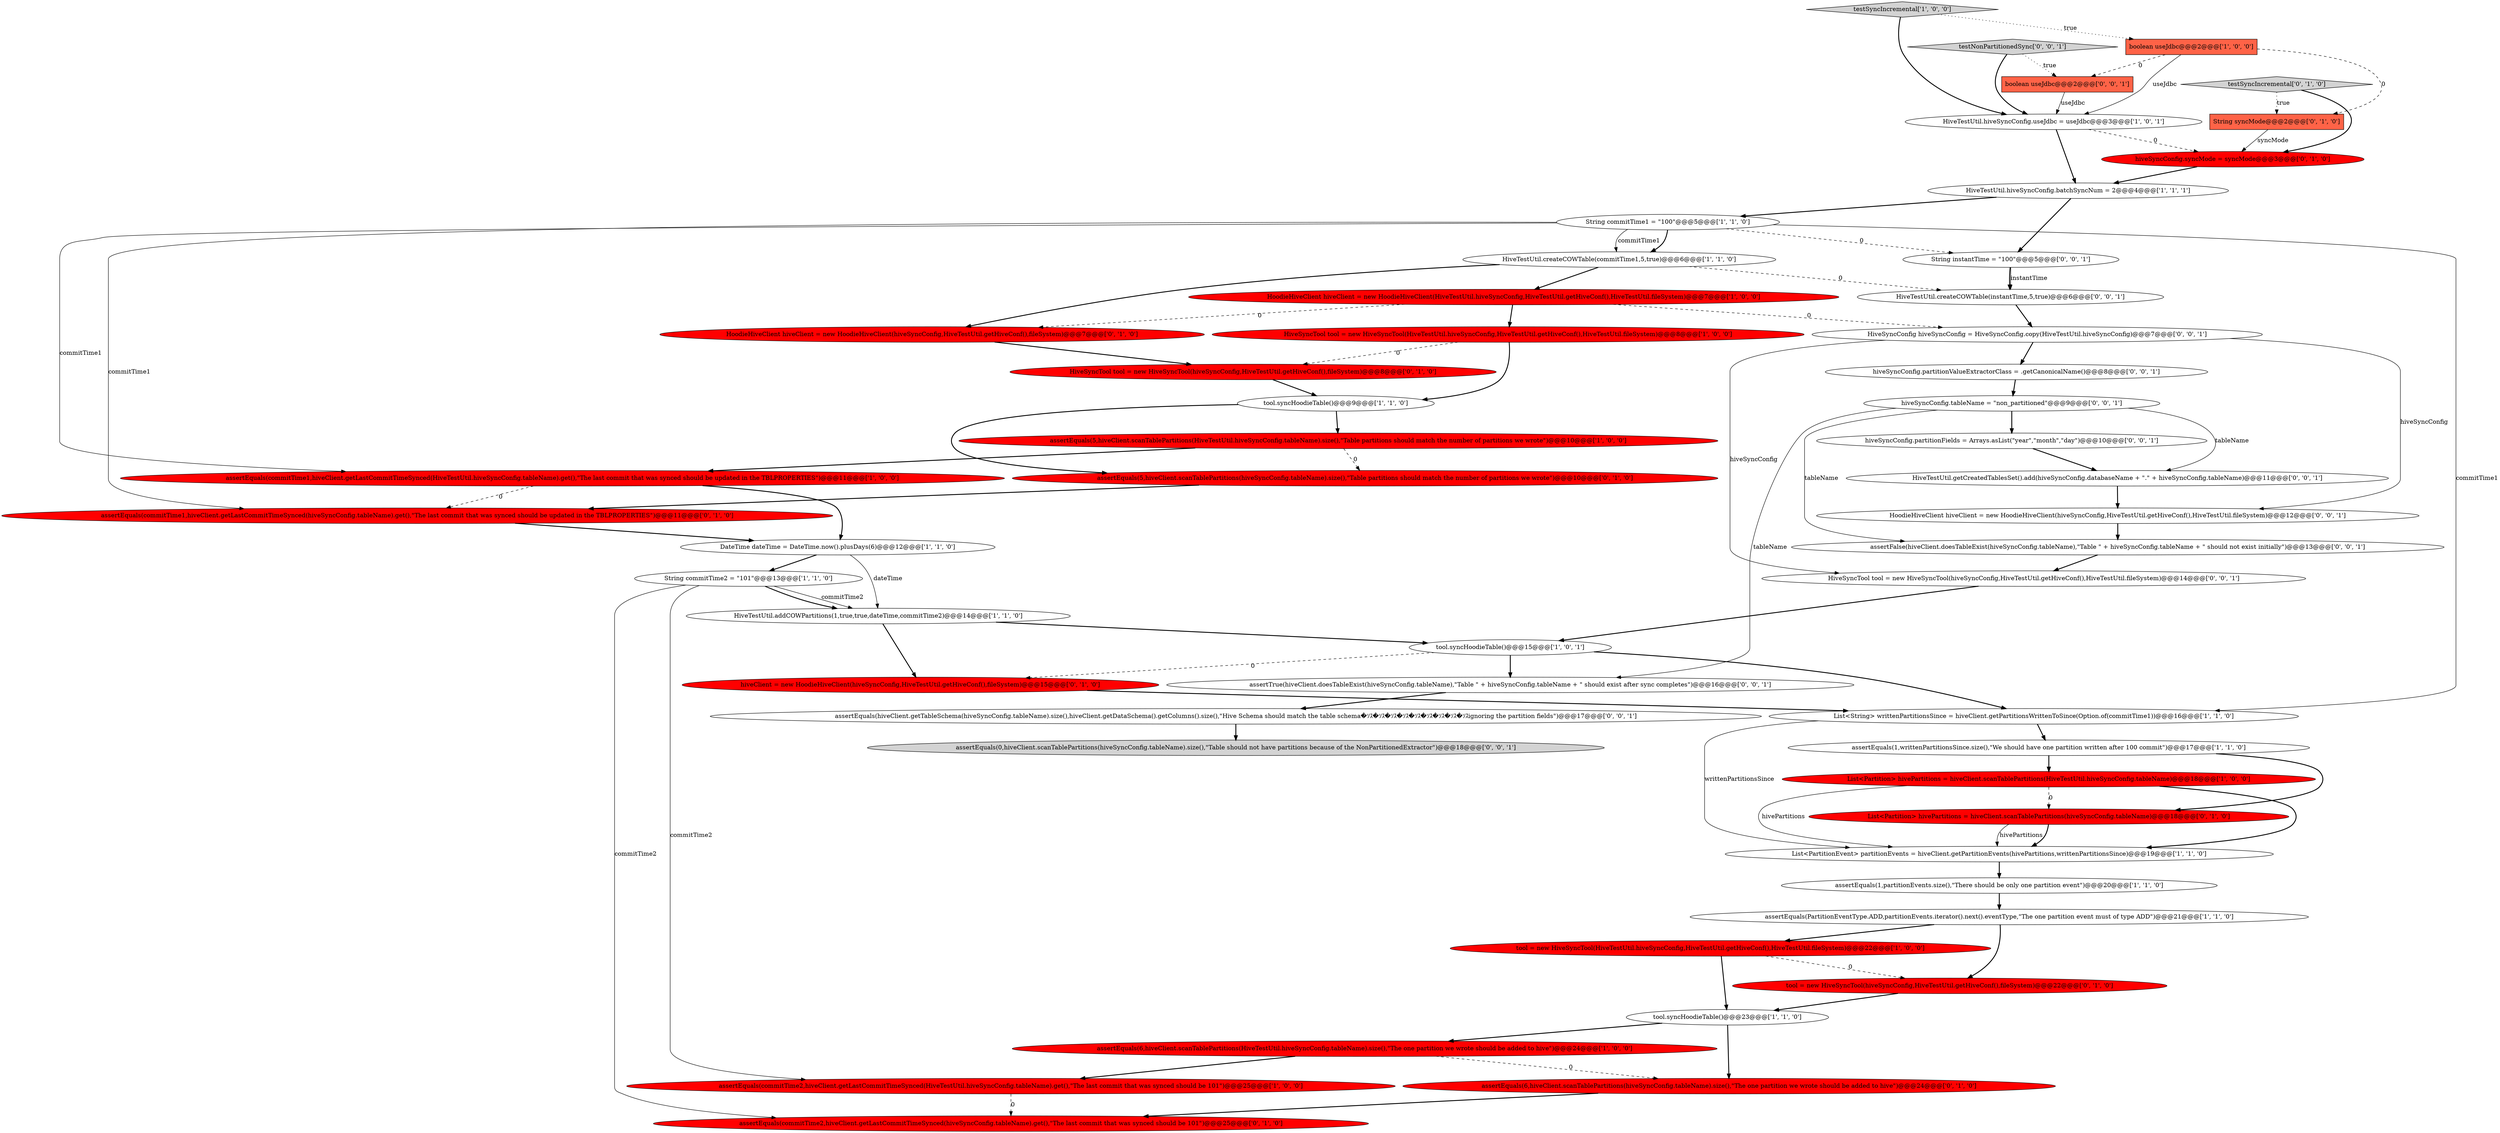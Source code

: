 digraph {
19 [style = filled, label = "List<PartitionEvent> partitionEvents = hiveClient.getPartitionEvents(hivePartitions,writtenPartitionsSince)@@@19@@@['1', '1', '0']", fillcolor = white, shape = ellipse image = "AAA0AAABBB1BBB"];
0 [style = filled, label = "HiveTestUtil.hiveSyncConfig.batchSyncNum = 2@@@4@@@['1', '1', '1']", fillcolor = white, shape = ellipse image = "AAA0AAABBB1BBB"];
6 [style = filled, label = "HiveTestUtil.createCOWTable(commitTime1,5,true)@@@6@@@['1', '1', '0']", fillcolor = white, shape = ellipse image = "AAA0AAABBB1BBB"];
40 [style = filled, label = "hiveSyncConfig.partitionValueExtractorClass = .getCanonicalName()@@@8@@@['0', '0', '1']", fillcolor = white, shape = ellipse image = "AAA0AAABBB3BBB"];
18 [style = filled, label = "tool.syncHoodieTable()@@@23@@@['1', '1', '0']", fillcolor = white, shape = ellipse image = "AAA0AAABBB1BBB"];
29 [style = filled, label = "List<Partition> hivePartitions = hiveClient.scanTablePartitions(hiveSyncConfig.tableName)@@@18@@@['0', '1', '0']", fillcolor = red, shape = ellipse image = "AAA1AAABBB2BBB"];
50 [style = filled, label = "String instantTime = \"100\"@@@5@@@['0', '0', '1']", fillcolor = white, shape = ellipse image = "AAA0AAABBB3BBB"];
4 [style = filled, label = "assertEquals(PartitionEventType.ADD,partitionEvents.iterator().next().eventType,\"The one partition event must of type ADD\")@@@21@@@['1', '1', '0']", fillcolor = white, shape = ellipse image = "AAA0AAABBB1BBB"];
51 [style = filled, label = "assertEquals(hiveClient.getTableSchema(hiveSyncConfig.tableName).size(),hiveClient.getDataSchema().getColumns().size(),\"Hive Schema should match the table schema�ｿｽ�ｿｽ�ｿｽ�ｿｽ�ｿｽ�ｿｽ�ｿｽ�ｿｽ�ｿｽignoring the partition fields\")@@@17@@@['0', '0', '1']", fillcolor = white, shape = ellipse image = "AAA0AAABBB3BBB"];
41 [style = filled, label = "HoodieHiveClient hiveClient = new HoodieHiveClient(hiveSyncConfig,HiveTestUtil.getHiveConf(),HiveTestUtil.fileSystem)@@@12@@@['0', '0', '1']", fillcolor = white, shape = ellipse image = "AAA0AAABBB3BBB"];
48 [style = filled, label = "HiveTestUtil.getCreatedTablesSet().add(hiveSyncConfig.databaseName + \".\" + hiveSyncConfig.tableName)@@@11@@@['0', '0', '1']", fillcolor = white, shape = ellipse image = "AAA0AAABBB3BBB"];
36 [style = filled, label = "String syncMode@@@2@@@['0', '1', '0']", fillcolor = tomato, shape = box image = "AAA1AAABBB2BBB"];
24 [style = filled, label = "HiveTestUtil.addCOWPartitions(1,true,true,dateTime,commitTime2)@@@14@@@['1', '1', '0']", fillcolor = white, shape = ellipse image = "AAA0AAABBB1BBB"];
30 [style = filled, label = "assertEquals(commitTime2,hiveClient.getLastCommitTimeSynced(hiveSyncConfig.tableName).get(),\"The last commit that was synced should be 101\")@@@25@@@['0', '1', '0']", fillcolor = red, shape = ellipse image = "AAA1AAABBB2BBB"];
32 [style = filled, label = "assertEquals(commitTime1,hiveClient.getLastCommitTimeSynced(hiveSyncConfig.tableName).get(),\"The last commit that was synced should be updated in the TBLPROPERTIES\")@@@11@@@['0', '1', '0']", fillcolor = red, shape = ellipse image = "AAA1AAABBB2BBB"];
42 [style = filled, label = "boolean useJdbc@@@2@@@['0', '0', '1']", fillcolor = tomato, shape = box image = "AAA0AAABBB3BBB"];
38 [style = filled, label = "hiveSyncConfig.tableName = \"non_partitioned\"@@@9@@@['0', '0', '1']", fillcolor = white, shape = ellipse image = "AAA0AAABBB3BBB"];
22 [style = filled, label = "assertEquals(5,hiveClient.scanTablePartitions(HiveTestUtil.hiveSyncConfig.tableName).size(),\"Table partitions should match the number of partitions we wrote\")@@@10@@@['1', '0', '0']", fillcolor = red, shape = ellipse image = "AAA1AAABBB1BBB"];
15 [style = filled, label = "String commitTime2 = \"101\"@@@13@@@['1', '1', '0']", fillcolor = white, shape = ellipse image = "AAA0AAABBB1BBB"];
46 [style = filled, label = "testNonPartitionedSync['0', '0', '1']", fillcolor = lightgray, shape = diamond image = "AAA0AAABBB3BBB"];
35 [style = filled, label = "assertEquals(5,hiveClient.scanTablePartitions(hiveSyncConfig.tableName).size(),\"Table partitions should match the number of partitions we wrote\")@@@10@@@['0', '1', '0']", fillcolor = red, shape = ellipse image = "AAA1AAABBB2BBB"];
7 [style = filled, label = "assertEquals(1,partitionEvents.size(),\"There should be only one partition event\")@@@20@@@['1', '1', '0']", fillcolor = white, shape = ellipse image = "AAA0AAABBB1BBB"];
25 [style = filled, label = "HoodieHiveClient hiveClient = new HoodieHiveClient(hiveSyncConfig,HiveTestUtil.getHiveConf(),fileSystem)@@@7@@@['0', '1', '0']", fillcolor = red, shape = ellipse image = "AAA1AAABBB2BBB"];
16 [style = filled, label = "DateTime dateTime = DateTime.now().plusDays(6)@@@12@@@['1', '1', '0']", fillcolor = white, shape = ellipse image = "AAA0AAABBB1BBB"];
11 [style = filled, label = "tool.syncHoodieTable()@@@9@@@['1', '1', '0']", fillcolor = white, shape = ellipse image = "AAA0AAABBB1BBB"];
28 [style = filled, label = "testSyncIncremental['0', '1', '0']", fillcolor = lightgray, shape = diamond image = "AAA0AAABBB2BBB"];
44 [style = filled, label = "hiveSyncConfig.partitionFields = Arrays.asList(\"year\",\"month\",\"day\")@@@10@@@['0', '0', '1']", fillcolor = white, shape = ellipse image = "AAA0AAABBB3BBB"];
49 [style = filled, label = "assertFalse(hiveClient.doesTableExist(hiveSyncConfig.tableName),\"Table \" + hiveSyncConfig.tableName + \" should not exist initially\")@@@13@@@['0', '0', '1']", fillcolor = white, shape = ellipse image = "AAA0AAABBB3BBB"];
1 [style = filled, label = "assertEquals(6,hiveClient.scanTablePartitions(HiveTestUtil.hiveSyncConfig.tableName).size(),\"The one partition we wrote should be added to hive\")@@@24@@@['1', '0', '0']", fillcolor = red, shape = ellipse image = "AAA1AAABBB1BBB"];
12 [style = filled, label = "tool.syncHoodieTable()@@@15@@@['1', '0', '1']", fillcolor = white, shape = ellipse image = "AAA0AAABBB1BBB"];
8 [style = filled, label = "assertEquals(commitTime2,hiveClient.getLastCommitTimeSynced(HiveTestUtil.hiveSyncConfig.tableName).get(),\"The last commit that was synced should be 101\")@@@25@@@['1', '0', '0']", fillcolor = red, shape = ellipse image = "AAA1AAABBB1BBB"];
23 [style = filled, label = "tool = new HiveSyncTool(HiveTestUtil.hiveSyncConfig,HiveTestUtil.getHiveConf(),HiveTestUtil.fileSystem)@@@22@@@['1', '0', '0']", fillcolor = red, shape = ellipse image = "AAA1AAABBB1BBB"];
47 [style = filled, label = "HiveTestUtil.createCOWTable(instantTime,5,true)@@@6@@@['0', '0', '1']", fillcolor = white, shape = ellipse image = "AAA0AAABBB3BBB"];
5 [style = filled, label = "testSyncIncremental['1', '0', '0']", fillcolor = lightgray, shape = diamond image = "AAA0AAABBB1BBB"];
45 [style = filled, label = "assertTrue(hiveClient.doesTableExist(hiveSyncConfig.tableName),\"Table \" + hiveSyncConfig.tableName + \" should exist after sync completes\")@@@16@@@['0', '0', '1']", fillcolor = white, shape = ellipse image = "AAA0AAABBB3BBB"];
27 [style = filled, label = "hiveSyncConfig.syncMode = syncMode@@@3@@@['0', '1', '0']", fillcolor = red, shape = ellipse image = "AAA1AAABBB2BBB"];
20 [style = filled, label = "assertEquals(commitTime1,hiveClient.getLastCommitTimeSynced(HiveTestUtil.hiveSyncConfig.tableName).get(),\"The last commit that was synced should be updated in the TBLPROPERTIES\")@@@11@@@['1', '0', '0']", fillcolor = red, shape = ellipse image = "AAA1AAABBB1BBB"];
31 [style = filled, label = "HiveSyncTool tool = new HiveSyncTool(hiveSyncConfig,HiveTestUtil.getHiveConf(),fileSystem)@@@8@@@['0', '1', '0']", fillcolor = red, shape = ellipse image = "AAA1AAABBB2BBB"];
26 [style = filled, label = "tool = new HiveSyncTool(hiveSyncConfig,HiveTestUtil.getHiveConf(),fileSystem)@@@22@@@['0', '1', '0']", fillcolor = red, shape = ellipse image = "AAA1AAABBB2BBB"];
43 [style = filled, label = "HiveSyncConfig hiveSyncConfig = HiveSyncConfig.copy(HiveTestUtil.hiveSyncConfig)@@@7@@@['0', '0', '1']", fillcolor = white, shape = ellipse image = "AAA0AAABBB3BBB"];
33 [style = filled, label = "hiveClient = new HoodieHiveClient(hiveSyncConfig,HiveTestUtil.getHiveConf(),fileSystem)@@@15@@@['0', '1', '0']", fillcolor = red, shape = ellipse image = "AAA1AAABBB2BBB"];
2 [style = filled, label = "assertEquals(1,writtenPartitionsSince.size(),\"We should have one partition written after 100 commit\")@@@17@@@['1', '1', '0']", fillcolor = white, shape = ellipse image = "AAA0AAABBB1BBB"];
10 [style = filled, label = "boolean useJdbc@@@2@@@['1', '0', '0']", fillcolor = tomato, shape = box image = "AAA1AAABBB1BBB"];
17 [style = filled, label = "HoodieHiveClient hiveClient = new HoodieHiveClient(HiveTestUtil.hiveSyncConfig,HiveTestUtil.getHiveConf(),HiveTestUtil.fileSystem)@@@7@@@['1', '0', '0']", fillcolor = red, shape = ellipse image = "AAA1AAABBB1BBB"];
21 [style = filled, label = "List<String> writtenPartitionsSince = hiveClient.getPartitionsWrittenToSince(Option.of(commitTime1))@@@16@@@['1', '1', '0']", fillcolor = white, shape = ellipse image = "AAA0AAABBB1BBB"];
39 [style = filled, label = "assertEquals(0,hiveClient.scanTablePartitions(hiveSyncConfig.tableName).size(),\"Table should not have partitions because of the NonPartitionedExtractor\")@@@18@@@['0', '0', '1']", fillcolor = lightgray, shape = ellipse image = "AAA0AAABBB3BBB"];
14 [style = filled, label = "HiveTestUtil.hiveSyncConfig.useJdbc = useJdbc@@@3@@@['1', '0', '1']", fillcolor = white, shape = ellipse image = "AAA0AAABBB1BBB"];
3 [style = filled, label = "List<Partition> hivePartitions = hiveClient.scanTablePartitions(HiveTestUtil.hiveSyncConfig.tableName)@@@18@@@['1', '0', '0']", fillcolor = red, shape = ellipse image = "AAA1AAABBB1BBB"];
9 [style = filled, label = "String commitTime1 = \"100\"@@@5@@@['1', '1', '0']", fillcolor = white, shape = ellipse image = "AAA0AAABBB1BBB"];
37 [style = filled, label = "HiveSyncTool tool = new HiveSyncTool(hiveSyncConfig,HiveTestUtil.getHiveConf(),HiveTestUtil.fileSystem)@@@14@@@['0', '0', '1']", fillcolor = white, shape = ellipse image = "AAA0AAABBB3BBB"];
34 [style = filled, label = "assertEquals(6,hiveClient.scanTablePartitions(hiveSyncConfig.tableName).size(),\"The one partition we wrote should be added to hive\")@@@24@@@['0', '1', '0']", fillcolor = red, shape = ellipse image = "AAA1AAABBB2BBB"];
13 [style = filled, label = "HiveSyncTool tool = new HiveSyncTool(HiveTestUtil.hiveSyncConfig,HiveTestUtil.getHiveConf(),HiveTestUtil.fileSystem)@@@8@@@['1', '0', '0']", fillcolor = red, shape = ellipse image = "AAA1AAABBB1BBB"];
12->45 [style = bold, label=""];
38->44 [style = bold, label=""];
10->36 [style = dashed, label="0"];
36->27 [style = solid, label="syncMode"];
40->38 [style = bold, label=""];
15->30 [style = solid, label="commitTime2"];
43->41 [style = solid, label="hiveSyncConfig"];
9->6 [style = bold, label=""];
21->2 [style = bold, label=""];
25->31 [style = bold, label=""];
43->40 [style = bold, label=""];
20->16 [style = bold, label=""];
3->19 [style = bold, label=""];
50->47 [style = solid, label="instantTime"];
51->39 [style = bold, label=""];
9->50 [style = dashed, label="0"];
8->30 [style = dashed, label="0"];
20->32 [style = dashed, label="0"];
21->19 [style = solid, label="writtenPartitionsSince"];
6->47 [style = dashed, label="0"];
10->14 [style = solid, label="useJdbc"];
48->41 [style = bold, label=""];
17->43 [style = dashed, label="0"];
27->0 [style = bold, label=""];
15->24 [style = solid, label="commitTime2"];
12->21 [style = bold, label=""];
1->34 [style = dashed, label="0"];
43->37 [style = solid, label="hiveSyncConfig"];
28->36 [style = dotted, label="true"];
47->43 [style = bold, label=""];
41->49 [style = bold, label=""];
38->48 [style = solid, label="tableName"];
13->11 [style = bold, label=""];
16->24 [style = solid, label="dateTime"];
29->19 [style = solid, label="hivePartitions"];
9->6 [style = solid, label="commitTime1"];
31->11 [style = bold, label=""];
15->8 [style = solid, label="commitTime2"];
38->45 [style = solid, label="tableName"];
13->31 [style = dashed, label="0"];
22->20 [style = bold, label=""];
18->1 [style = bold, label=""];
3->19 [style = solid, label="hivePartitions"];
46->14 [style = bold, label=""];
42->14 [style = solid, label="useJdbc"];
4->23 [style = bold, label=""];
6->17 [style = bold, label=""];
9->20 [style = solid, label="commitTime1"];
24->12 [style = bold, label=""];
49->37 [style = bold, label=""];
12->33 [style = dashed, label="0"];
1->8 [style = bold, label=""];
45->51 [style = bold, label=""];
18->34 [style = bold, label=""];
5->10 [style = dotted, label="true"];
2->3 [style = bold, label=""];
9->32 [style = solid, label="commitTime1"];
35->32 [style = bold, label=""];
7->4 [style = bold, label=""];
32->16 [style = bold, label=""];
23->26 [style = dashed, label="0"];
17->25 [style = dashed, label="0"];
37->12 [style = bold, label=""];
24->33 [style = bold, label=""];
38->49 [style = solid, label="tableName"];
29->19 [style = bold, label=""];
9->21 [style = solid, label="commitTime1"];
11->22 [style = bold, label=""];
17->13 [style = bold, label=""];
23->18 [style = bold, label=""];
22->35 [style = dashed, label="0"];
3->29 [style = dashed, label="0"];
16->15 [style = bold, label=""];
0->9 [style = bold, label=""];
4->26 [style = bold, label=""];
5->14 [style = bold, label=""];
10->42 [style = dashed, label="0"];
14->27 [style = dashed, label="0"];
34->30 [style = bold, label=""];
11->35 [style = bold, label=""];
0->50 [style = bold, label=""];
14->0 [style = bold, label=""];
50->47 [style = bold, label=""];
44->48 [style = bold, label=""];
15->24 [style = bold, label=""];
46->42 [style = dotted, label="true"];
28->27 [style = bold, label=""];
33->21 [style = bold, label=""];
2->29 [style = bold, label=""];
19->7 [style = bold, label=""];
6->25 [style = bold, label=""];
26->18 [style = bold, label=""];
}
